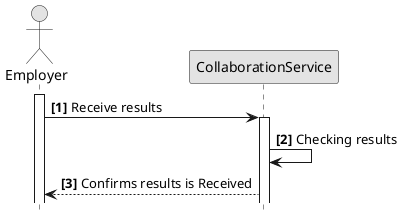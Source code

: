 @startuml
hide footbox
autonumber "<b>[0]"
skinparam monochrome true

actor Employer
participant CollaborationService

activate Employer
Employer -> CollaborationService: Receive results

activate CollaborationService
CollaborationService -> CollaborationService: Checking results
CollaborationService --> Employer: Confirms results is Received
@enduml